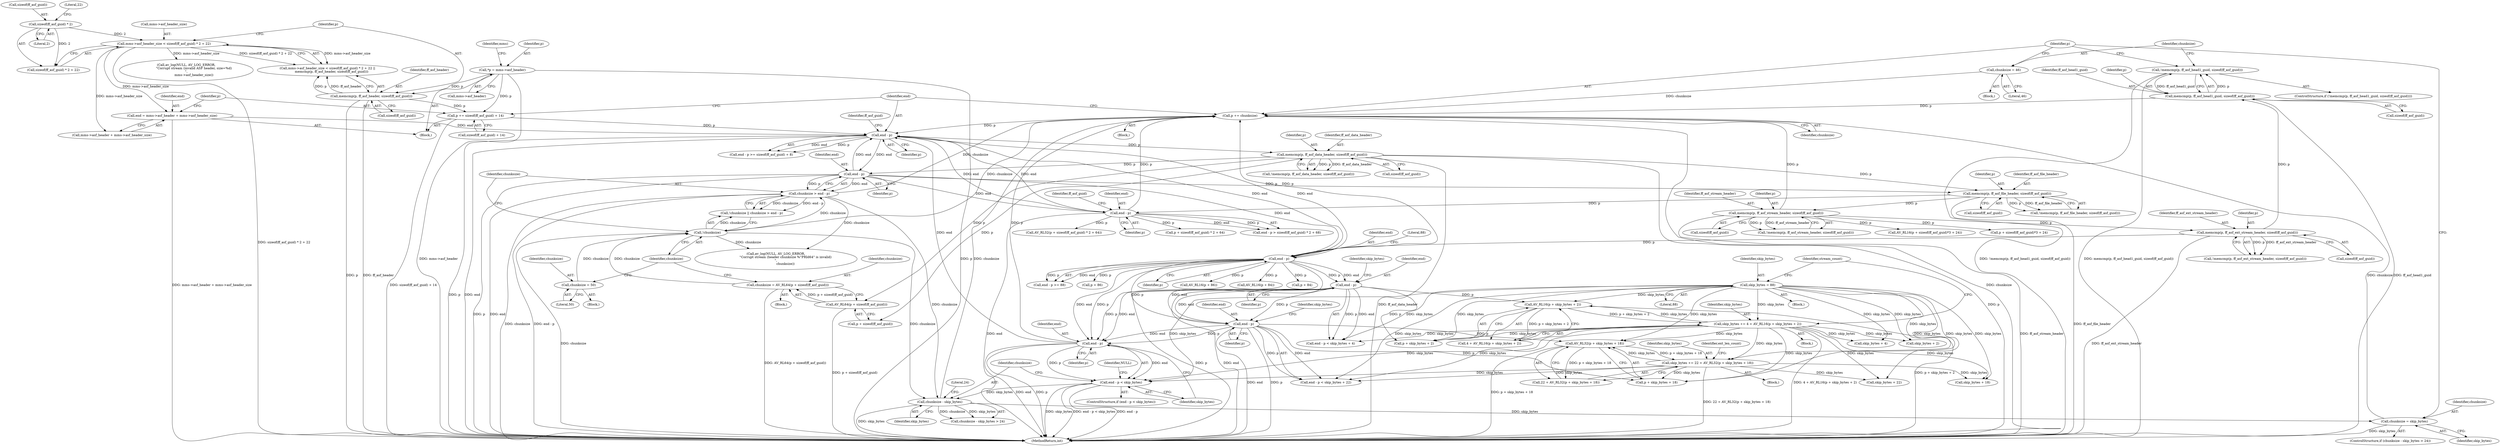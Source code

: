 digraph "0_FFmpeg_cced03dd667a5df6df8fd40d8de0bff477ee02e8@API" {
"1000480" [label="(Call,!memcmp(p, ff_asf_head1_guid, sizeof(ff_asf_guid)))"];
"1000481" [label="(Call,memcmp(p, ff_asf_head1_guid, sizeof(ff_asf_guid)))"];
"1000367" [label="(Call,memcmp(p, ff_asf_ext_stream_header, sizeof(ff_asf_guid)))"];
"1000271" [label="(Call,memcmp(p, ff_asf_stream_header, sizeof(ff_asf_guid)))"];
"1000212" [label="(Call,memcmp(p, ff_asf_file_header, sizeof(ff_asf_guid)))"];
"1000199" [label="(Call,end - p)"];
"1000164" [label="(Call,end - p)"];
"1000375" [label="(Call,end - p)"];
"1000220" [label="(Call,end - p)"];
"1000458" [label="(Call,end - p)"];
"1000404" [label="(Call,end - p)"];
"1000433" [label="(Call,end - p)"];
"1000147" [label="(Call,end = mms->asf_header + mms->asf_header_size)"];
"1000122" [label="(Call,mms->asf_header_size < sizeof(ff_asf_guid) * 2 + 22)"];
"1000127" [label="(Call,sizeof(ff_asf_guid) * 2)"];
"1000156" [label="(Call,p += sizeof(ff_asf_guid) + 14)"];
"1000107" [label="(Call,*p = mms->asf_header)"];
"1000132" [label="(Call,memcmp(p, ff_asf_header, sizeof(ff_asf_guid)))"];
"1000490" [label="(Call,p += chunksize)"];
"1000471" [label="(Call,chunksize - skip_bytes)"];
"1000195" [label="(Call,!chunksize)"];
"1000181" [label="(Call,chunksize = 50)"];
"1000186" [label="(Call,chunksize = AV_RL64(p + sizeof(ff_asf_guid)))"];
"1000188" [label="(Call,AV_RL64(p + sizeof(ff_asf_guid)))"];
"1000175" [label="(Call,memcmp(p, ff_asf_data_header, sizeof(ff_asf_guid)))"];
"1000197" [label="(Call,chunksize > end - p)"];
"1000457" [label="(Call,end - p < skip_bytes)"];
"1000395" [label="(Call,skip_bytes = 88)"];
"1000446" [label="(Call,skip_bytes += 22 + AV_RL32(p + skip_bytes + 18))"];
"1000450" [label="(Call,AV_RL32(p + skip_bytes + 18))"];
"1000417" [label="(Call,skip_bytes += 4 + AV_RL16(p + skip_bytes + 2))"];
"1000421" [label="(Call,AV_RL16(p + skip_bytes + 2))"];
"1000487" [label="(Call,chunksize = 46)"];
"1000475" [label="(Call,chunksize = skip_bytes)"];
"1000182" [label="(Identifier,chunksize)"];
"1000486" [label="(Block,)"];
"1000128" [label="(Call,sizeof(ff_asf_guid))"];
"1000220" [label="(Call,end - p)"];
"1000464" [label="(Identifier,NULL)"];
"1000186" [label="(Call,chunksize = AV_RL64(p + sizeof(ff_asf_guid)))"];
"1000273" [label="(Identifier,ff_asf_stream_header)"];
"1000422" [label="(Call,p + skip_bytes + 2)"];
"1000212" [label="(Call,memcmp(p, ff_asf_file_header, sizeof(ff_asf_guid)))"];
"1000270" [label="(Call,!memcmp(p, ff_asf_stream_header, sizeof(ff_asf_guid)))"];
"1000487" [label="(Call,chunksize = 46)"];
"1000117" [label="(Identifier,mms)"];
"1000213" [label="(Identifier,p)"];
"1000181" [label="(Call,chunksize = 50)"];
"1000219" [label="(Call,end - p > sizeof(ff_asf_guid) * 2 + 68)"];
"1000156" [label="(Call,p += sizeof(ff_asf_guid) + 14)"];
"1000271" [label="(Call,memcmp(p, ff_asf_stream_header, sizeof(ff_asf_guid)))"];
"1000479" [label="(ControlStructure,if (!memcmp(p, ff_asf_head1_guid, sizeof(ff_asf_guid))))"];
"1000390" [label="(Call,AV_RL16(p + 86))"];
"1000404" [label="(Call,end - p)"];
"1000211" [label="(Call,!memcmp(p, ff_asf_file_header, sizeof(ff_asf_guid)))"];
"1000460" [label="(Identifier,p)"];
"1000178" [label="(Call,sizeof(ff_asf_guid))"];
"1000461" [label="(Identifier,skip_bytes)"];
"1000470" [label="(Call,chunksize - skip_bytes > 24)"];
"1000195" [label="(Call,!chunksize)"];
"1000176" [label="(Identifier,p)"];
"1000132" [label="(Call,memcmp(p, ff_asf_header, sizeof(ff_asf_guid)))"];
"1000447" [label="(Identifier,skip_bytes)"];
"1000234" [label="(Call,AV_RL32(p + sizeof(ff_asf_guid) * 2 + 64))"];
"1000484" [label="(Call,sizeof(ff_asf_guid))"];
"1000395" [label="(Call,skip_bytes = 88)"];
"1000379" [label="(Block,)"];
"1000123" [label="(Call,mms->asf_header_size)"];
"1000456" [label="(ControlStructure,if (end - p < skip_bytes))"];
"1000126" [label="(Call,sizeof(ff_asf_guid) * 2 + 22)"];
"1000495" [label="(MethodReturn,int)"];
"1000401" [label="(Block,)"];
"1000473" [label="(Identifier,skip_bytes)"];
"1000177" [label="(Identifier,ff_asf_data_header)"];
"1000367" [label="(Call,memcmp(p, ff_asf_ext_stream_header, sizeof(ff_asf_guid)))"];
"1000446" [label="(Call,skip_bytes += 22 + AV_RL32(p + skip_bytes + 18))"];
"1000215" [label="(Call,sizeof(ff_asf_guid))"];
"1000483" [label="(Identifier,ff_asf_head1_guid)"];
"1000458" [label="(Call,end - p)"];
"1000109" [label="(Call,mms->asf_header)"];
"1000171" [label="(Block,)"];
"1000189" [label="(Call,p + sizeof(ff_asf_guid))"];
"1000453" [label="(Call,skip_bytes + 18)"];
"1000432" [label="(Call,end - p < skip_bytes + 22)"];
"1000406" [label="(Identifier,p)"];
"1000164" [label="(Call,end - p)"];
"1000457" [label="(Call,end - p < skip_bytes)"];
"1000169" [label="(Identifier,ff_asf_guid)"];
"1000492" [label="(Identifier,chunksize)"];
"1000200" [label="(Identifier,end)"];
"1000488" [label="(Identifier,chunksize)"];
"1000477" [label="(Identifier,skip_bytes)"];
"1000375" [label="(Call,end - p)"];
"1000489" [label="(Literal,46)"];
"1000433" [label="(Call,end - p)"];
"1000451" [label="(Call,p + skip_bytes + 18)"];
"1000407" [label="(Call,skip_bytes + 4)"];
"1000149" [label="(Call,mms->asf_header + mms->asf_header_size)"];
"1000400" [label="(Identifier,stream_count)"];
"1000272" [label="(Identifier,p)"];
"1000383" [label="(Call,AV_RL16(p + 84))"];
"1000226" [label="(Identifier,ff_asf_guid)"];
"1000405" [label="(Identifier,end)"];
"1000378" [label="(Literal,88)"];
"1000436" [label="(Call,skip_bytes + 22)"];
"1000279" [label="(Call,AV_RL16(p + sizeof(ff_asf_guid)*3 + 24))"];
"1000482" [label="(Identifier,p)"];
"1000175" [label="(Call,memcmp(p, ff_asf_data_header, sizeof(ff_asf_guid)))"];
"1000370" [label="(Call,sizeof(ff_asf_guid))"];
"1000437" [label="(Identifier,skip_bytes)"];
"1000490" [label="(Call,p += chunksize)"];
"1000491" [label="(Identifier,p)"];
"1000475" [label="(Call,chunksize = skip_bytes)"];
"1000122" [label="(Call,mms->asf_header_size < sizeof(ff_asf_guid) * 2 + 22)"];
"1000130" [label="(Literal,2)"];
"1000222" [label="(Identifier,p)"];
"1000448" [label="(Call,22 + AV_RL32(p + skip_bytes + 18))"];
"1000157" [label="(Identifier,p)"];
"1000480" [label="(Call,!memcmp(p, ff_asf_head1_guid, sizeof(ff_asf_guid)))"];
"1000474" [label="(Literal,24)"];
"1000148" [label="(Identifier,end)"];
"1000147" [label="(Call,end = mms->asf_header + mms->asf_header_size)"];
"1000108" [label="(Identifier,p)"];
"1000376" [label="(Identifier,end)"];
"1000183" [label="(Literal,50)"];
"1000133" [label="(Identifier,p)"];
"1000131" [label="(Literal,22)"];
"1000107" [label="(Call,*p = mms->asf_header)"];
"1000127" [label="(Call,sizeof(ff_asf_guid) * 2)"];
"1000421" [label="(Call,AV_RL16(p + skip_bytes + 2))"];
"1000476" [label="(Identifier,chunksize)"];
"1000368" [label="(Identifier,p)"];
"1000274" [label="(Call,sizeof(ff_asf_guid))"];
"1000280" [label="(Call,p + sizeof(ff_asf_guid)*3 + 24)"];
"1000408" [label="(Identifier,skip_bytes)"];
"1000134" [label="(Identifier,ff_asf_header)"];
"1000174" [label="(Call,!memcmp(p, ff_asf_data_header, sizeof(ff_asf_guid)))"];
"1000417" [label="(Call,skip_bytes += 4 + AV_RL16(p + skip_bytes + 2))"];
"1000105" [label="(Block,)"];
"1000158" [label="(Call,sizeof(ff_asf_guid) + 14)"];
"1000403" [label="(Call,end - p < skip_bytes + 4)"];
"1000121" [label="(Call,mms->asf_header_size < sizeof(ff_asf_guid) * 2 + 22 ||\n        memcmp(p, ff_asf_header, sizeof(ff_asf_guid)))"];
"1000384" [label="(Call,p + 84)"];
"1000369" [label="(Identifier,ff_asf_ext_stream_header)"];
"1000481" [label="(Call,memcmp(p, ff_asf_head1_guid, sizeof(ff_asf_guid)))"];
"1000197" [label="(Call,chunksize > end - p)"];
"1000166" [label="(Identifier,p)"];
"1000188" [label="(Call,AV_RL64(p + sizeof(ff_asf_guid)))"];
"1000198" [label="(Identifier,chunksize)"];
"1000196" [label="(Identifier,chunksize)"];
"1000374" [label="(Call,end - p >= 88)"];
"1000221" [label="(Identifier,end)"];
"1000424" [label="(Call,skip_bytes + 2)"];
"1000194" [label="(Call,!chunksize || chunksize > end - p)"];
"1000180" [label="(Block,)"];
"1000165" [label="(Identifier,end)"];
"1000471" [label="(Call,chunksize - skip_bytes)"];
"1000418" [label="(Identifier,skip_bytes)"];
"1000138" [label="(Call,av_log(NULL, AV_LOG_ERROR,\n               \"Corrupt stream (invalid ASF header, size=%d)\n\",\n               mms->asf_header_size))"];
"1000214" [label="(Identifier,ff_asf_file_header)"];
"1000135" [label="(Call,sizeof(ff_asf_guid))"];
"1000203" [label="(Call,av_log(NULL, AV_LOG_ERROR,\n                   \"Corrupt stream (header chunksize %\"PRId64\" is invalid)\n\",\n                   chunksize))"];
"1000391" [label="(Call,p + 86)"];
"1000419" [label="(Call,4 + AV_RL16(p + skip_bytes + 2))"];
"1000396" [label="(Identifier,skip_bytes)"];
"1000472" [label="(Identifier,chunksize)"];
"1000187" [label="(Identifier,chunksize)"];
"1000377" [label="(Identifier,p)"];
"1000429" [label="(Identifier,ext_len_count)"];
"1000163" [label="(Call,end - p >= sizeof(ff_asf_guid) + 8)"];
"1000235" [label="(Call,p + sizeof(ff_asf_guid) * 2 + 64)"];
"1000397" [label="(Literal,88)"];
"1000201" [label="(Identifier,p)"];
"1000434" [label="(Identifier,end)"];
"1000450" [label="(Call,AV_RL32(p + skip_bytes + 18))"];
"1000430" [label="(Block,)"];
"1000469" [label="(ControlStructure,if (chunksize - skip_bytes > 24))"];
"1000459" [label="(Identifier,end)"];
"1000185" [label="(Block,)"];
"1000199" [label="(Call,end - p)"];
"1000435" [label="(Identifier,p)"];
"1000366" [label="(Call,!memcmp(p, ff_asf_ext_stream_header, sizeof(ff_asf_guid)))"];
"1000480" -> "1000479"  [label="AST: "];
"1000480" -> "1000481"  [label="CFG: "];
"1000481" -> "1000480"  [label="AST: "];
"1000488" -> "1000480"  [label="CFG: "];
"1000491" -> "1000480"  [label="CFG: "];
"1000480" -> "1000495"  [label="DDG: !memcmp(p, ff_asf_head1_guid, sizeof(ff_asf_guid))"];
"1000480" -> "1000495"  [label="DDG: memcmp(p, ff_asf_head1_guid, sizeof(ff_asf_guid))"];
"1000481" -> "1000480"  [label="DDG: p"];
"1000481" -> "1000480"  [label="DDG: ff_asf_head1_guid"];
"1000481" -> "1000484"  [label="CFG: "];
"1000482" -> "1000481"  [label="AST: "];
"1000483" -> "1000481"  [label="AST: "];
"1000484" -> "1000481"  [label="AST: "];
"1000481" -> "1000495"  [label="DDG: ff_asf_head1_guid"];
"1000367" -> "1000481"  [label="DDG: p"];
"1000481" -> "1000490"  [label="DDG: p"];
"1000367" -> "1000366"  [label="AST: "];
"1000367" -> "1000370"  [label="CFG: "];
"1000368" -> "1000367"  [label="AST: "];
"1000369" -> "1000367"  [label="AST: "];
"1000370" -> "1000367"  [label="AST: "];
"1000366" -> "1000367"  [label="CFG: "];
"1000367" -> "1000495"  [label="DDG: ff_asf_ext_stream_header"];
"1000367" -> "1000366"  [label="DDG: p"];
"1000367" -> "1000366"  [label="DDG: ff_asf_ext_stream_header"];
"1000271" -> "1000367"  [label="DDG: p"];
"1000367" -> "1000375"  [label="DDG: p"];
"1000271" -> "1000270"  [label="AST: "];
"1000271" -> "1000274"  [label="CFG: "];
"1000272" -> "1000271"  [label="AST: "];
"1000273" -> "1000271"  [label="AST: "];
"1000274" -> "1000271"  [label="AST: "];
"1000270" -> "1000271"  [label="CFG: "];
"1000271" -> "1000495"  [label="DDG: ff_asf_stream_header"];
"1000271" -> "1000270"  [label="DDG: p"];
"1000271" -> "1000270"  [label="DDG: ff_asf_stream_header"];
"1000212" -> "1000271"  [label="DDG: p"];
"1000271" -> "1000279"  [label="DDG: p"];
"1000271" -> "1000280"  [label="DDG: p"];
"1000271" -> "1000490"  [label="DDG: p"];
"1000212" -> "1000211"  [label="AST: "];
"1000212" -> "1000215"  [label="CFG: "];
"1000213" -> "1000212"  [label="AST: "];
"1000214" -> "1000212"  [label="AST: "];
"1000215" -> "1000212"  [label="AST: "];
"1000211" -> "1000212"  [label="CFG: "];
"1000212" -> "1000495"  [label="DDG: ff_asf_file_header"];
"1000212" -> "1000211"  [label="DDG: p"];
"1000212" -> "1000211"  [label="DDG: ff_asf_file_header"];
"1000199" -> "1000212"  [label="DDG: p"];
"1000175" -> "1000212"  [label="DDG: p"];
"1000212" -> "1000220"  [label="DDG: p"];
"1000199" -> "1000197"  [label="AST: "];
"1000199" -> "1000201"  [label="CFG: "];
"1000200" -> "1000199"  [label="AST: "];
"1000201" -> "1000199"  [label="AST: "];
"1000197" -> "1000199"  [label="CFG: "];
"1000199" -> "1000495"  [label="DDG: p"];
"1000199" -> "1000495"  [label="DDG: end"];
"1000199" -> "1000164"  [label="DDG: end"];
"1000199" -> "1000197"  [label="DDG: end"];
"1000199" -> "1000197"  [label="DDG: p"];
"1000164" -> "1000199"  [label="DDG: end"];
"1000175" -> "1000199"  [label="DDG: p"];
"1000199" -> "1000220"  [label="DDG: end"];
"1000199" -> "1000375"  [label="DDG: end"];
"1000164" -> "1000163"  [label="AST: "];
"1000164" -> "1000166"  [label="CFG: "];
"1000165" -> "1000164"  [label="AST: "];
"1000166" -> "1000164"  [label="AST: "];
"1000169" -> "1000164"  [label="CFG: "];
"1000164" -> "1000495"  [label="DDG: p"];
"1000164" -> "1000495"  [label="DDG: end"];
"1000164" -> "1000163"  [label="DDG: end"];
"1000164" -> "1000163"  [label="DDG: p"];
"1000375" -> "1000164"  [label="DDG: end"];
"1000220" -> "1000164"  [label="DDG: end"];
"1000458" -> "1000164"  [label="DDG: end"];
"1000147" -> "1000164"  [label="DDG: end"];
"1000156" -> "1000164"  [label="DDG: p"];
"1000490" -> "1000164"  [label="DDG: p"];
"1000164" -> "1000175"  [label="DDG: p"];
"1000164" -> "1000220"  [label="DDG: end"];
"1000164" -> "1000375"  [label="DDG: end"];
"1000375" -> "1000374"  [label="AST: "];
"1000375" -> "1000377"  [label="CFG: "];
"1000376" -> "1000375"  [label="AST: "];
"1000377" -> "1000375"  [label="AST: "];
"1000378" -> "1000375"  [label="CFG: "];
"1000375" -> "1000374"  [label="DDG: end"];
"1000375" -> "1000374"  [label="DDG: p"];
"1000375" -> "1000383"  [label="DDG: p"];
"1000375" -> "1000384"  [label="DDG: p"];
"1000375" -> "1000390"  [label="DDG: p"];
"1000375" -> "1000391"  [label="DDG: p"];
"1000375" -> "1000404"  [label="DDG: end"];
"1000375" -> "1000404"  [label="DDG: p"];
"1000375" -> "1000433"  [label="DDG: end"];
"1000375" -> "1000433"  [label="DDG: p"];
"1000375" -> "1000458"  [label="DDG: end"];
"1000375" -> "1000458"  [label="DDG: p"];
"1000375" -> "1000490"  [label="DDG: p"];
"1000220" -> "1000219"  [label="AST: "];
"1000220" -> "1000222"  [label="CFG: "];
"1000221" -> "1000220"  [label="AST: "];
"1000222" -> "1000220"  [label="AST: "];
"1000226" -> "1000220"  [label="CFG: "];
"1000220" -> "1000495"  [label="DDG: end"];
"1000220" -> "1000219"  [label="DDG: end"];
"1000220" -> "1000219"  [label="DDG: p"];
"1000220" -> "1000234"  [label="DDG: p"];
"1000220" -> "1000235"  [label="DDG: p"];
"1000220" -> "1000490"  [label="DDG: p"];
"1000458" -> "1000457"  [label="AST: "];
"1000458" -> "1000460"  [label="CFG: "];
"1000459" -> "1000458"  [label="AST: "];
"1000460" -> "1000458"  [label="AST: "];
"1000461" -> "1000458"  [label="CFG: "];
"1000458" -> "1000495"  [label="DDG: p"];
"1000458" -> "1000495"  [label="DDG: end"];
"1000458" -> "1000457"  [label="DDG: end"];
"1000458" -> "1000457"  [label="DDG: p"];
"1000404" -> "1000458"  [label="DDG: end"];
"1000404" -> "1000458"  [label="DDG: p"];
"1000433" -> "1000458"  [label="DDG: end"];
"1000433" -> "1000458"  [label="DDG: p"];
"1000458" -> "1000490"  [label="DDG: p"];
"1000404" -> "1000403"  [label="AST: "];
"1000404" -> "1000406"  [label="CFG: "];
"1000405" -> "1000404"  [label="AST: "];
"1000406" -> "1000404"  [label="AST: "];
"1000408" -> "1000404"  [label="CFG: "];
"1000404" -> "1000495"  [label="DDG: end"];
"1000404" -> "1000495"  [label="DDG: p"];
"1000404" -> "1000403"  [label="DDG: end"];
"1000404" -> "1000403"  [label="DDG: p"];
"1000404" -> "1000421"  [label="DDG: p"];
"1000404" -> "1000422"  [label="DDG: p"];
"1000404" -> "1000433"  [label="DDG: end"];
"1000404" -> "1000433"  [label="DDG: p"];
"1000433" -> "1000432"  [label="AST: "];
"1000433" -> "1000435"  [label="CFG: "];
"1000434" -> "1000433"  [label="AST: "];
"1000435" -> "1000433"  [label="AST: "];
"1000437" -> "1000433"  [label="CFG: "];
"1000433" -> "1000495"  [label="DDG: end"];
"1000433" -> "1000495"  [label="DDG: p"];
"1000433" -> "1000432"  [label="DDG: end"];
"1000433" -> "1000432"  [label="DDG: p"];
"1000433" -> "1000450"  [label="DDG: p"];
"1000433" -> "1000451"  [label="DDG: p"];
"1000147" -> "1000105"  [label="AST: "];
"1000147" -> "1000149"  [label="CFG: "];
"1000148" -> "1000147"  [label="AST: "];
"1000149" -> "1000147"  [label="AST: "];
"1000157" -> "1000147"  [label="CFG: "];
"1000147" -> "1000495"  [label="DDG: mms->asf_header + mms->asf_header_size"];
"1000122" -> "1000147"  [label="DDG: mms->asf_header_size"];
"1000122" -> "1000121"  [label="AST: "];
"1000122" -> "1000126"  [label="CFG: "];
"1000123" -> "1000122"  [label="AST: "];
"1000126" -> "1000122"  [label="AST: "];
"1000133" -> "1000122"  [label="CFG: "];
"1000121" -> "1000122"  [label="CFG: "];
"1000122" -> "1000495"  [label="DDG: sizeof(ff_asf_guid) * 2 + 22"];
"1000122" -> "1000121"  [label="DDG: mms->asf_header_size"];
"1000122" -> "1000121"  [label="DDG: sizeof(ff_asf_guid) * 2 + 22"];
"1000127" -> "1000122"  [label="DDG: 2"];
"1000122" -> "1000138"  [label="DDG: mms->asf_header_size"];
"1000122" -> "1000149"  [label="DDG: mms->asf_header_size"];
"1000127" -> "1000126"  [label="AST: "];
"1000127" -> "1000130"  [label="CFG: "];
"1000128" -> "1000127"  [label="AST: "];
"1000130" -> "1000127"  [label="AST: "];
"1000131" -> "1000127"  [label="CFG: "];
"1000127" -> "1000126"  [label="DDG: 2"];
"1000156" -> "1000105"  [label="AST: "];
"1000156" -> "1000158"  [label="CFG: "];
"1000157" -> "1000156"  [label="AST: "];
"1000158" -> "1000156"  [label="AST: "];
"1000165" -> "1000156"  [label="CFG: "];
"1000156" -> "1000495"  [label="DDG: sizeof(ff_asf_guid) + 14"];
"1000107" -> "1000156"  [label="DDG: p"];
"1000132" -> "1000156"  [label="DDG: p"];
"1000107" -> "1000105"  [label="AST: "];
"1000107" -> "1000109"  [label="CFG: "];
"1000108" -> "1000107"  [label="AST: "];
"1000109" -> "1000107"  [label="AST: "];
"1000117" -> "1000107"  [label="CFG: "];
"1000107" -> "1000495"  [label="DDG: p"];
"1000107" -> "1000495"  [label="DDG: mms->asf_header"];
"1000107" -> "1000132"  [label="DDG: p"];
"1000132" -> "1000121"  [label="AST: "];
"1000132" -> "1000135"  [label="CFG: "];
"1000133" -> "1000132"  [label="AST: "];
"1000134" -> "1000132"  [label="AST: "];
"1000135" -> "1000132"  [label="AST: "];
"1000121" -> "1000132"  [label="CFG: "];
"1000132" -> "1000495"  [label="DDG: ff_asf_header"];
"1000132" -> "1000495"  [label="DDG: p"];
"1000132" -> "1000121"  [label="DDG: p"];
"1000132" -> "1000121"  [label="DDG: ff_asf_header"];
"1000490" -> "1000171"  [label="AST: "];
"1000490" -> "1000492"  [label="CFG: "];
"1000491" -> "1000490"  [label="AST: "];
"1000492" -> "1000490"  [label="AST: "];
"1000165" -> "1000490"  [label="CFG: "];
"1000490" -> "1000495"  [label="DDG: chunksize"];
"1000471" -> "1000490"  [label="DDG: chunksize"];
"1000487" -> "1000490"  [label="DDG: chunksize"];
"1000475" -> "1000490"  [label="DDG: chunksize"];
"1000195" -> "1000490"  [label="DDG: chunksize"];
"1000197" -> "1000490"  [label="DDG: chunksize"];
"1000471" -> "1000470"  [label="AST: "];
"1000471" -> "1000473"  [label="CFG: "];
"1000472" -> "1000471"  [label="AST: "];
"1000473" -> "1000471"  [label="AST: "];
"1000474" -> "1000471"  [label="CFG: "];
"1000471" -> "1000495"  [label="DDG: skip_bytes"];
"1000471" -> "1000470"  [label="DDG: chunksize"];
"1000471" -> "1000470"  [label="DDG: skip_bytes"];
"1000195" -> "1000471"  [label="DDG: chunksize"];
"1000197" -> "1000471"  [label="DDG: chunksize"];
"1000457" -> "1000471"  [label="DDG: skip_bytes"];
"1000471" -> "1000475"  [label="DDG: skip_bytes"];
"1000195" -> "1000194"  [label="AST: "];
"1000195" -> "1000196"  [label="CFG: "];
"1000196" -> "1000195"  [label="AST: "];
"1000198" -> "1000195"  [label="CFG: "];
"1000194" -> "1000195"  [label="CFG: "];
"1000195" -> "1000495"  [label="DDG: chunksize"];
"1000195" -> "1000194"  [label="DDG: chunksize"];
"1000181" -> "1000195"  [label="DDG: chunksize"];
"1000186" -> "1000195"  [label="DDG: chunksize"];
"1000195" -> "1000197"  [label="DDG: chunksize"];
"1000195" -> "1000203"  [label="DDG: chunksize"];
"1000181" -> "1000180"  [label="AST: "];
"1000181" -> "1000183"  [label="CFG: "];
"1000182" -> "1000181"  [label="AST: "];
"1000183" -> "1000181"  [label="AST: "];
"1000196" -> "1000181"  [label="CFG: "];
"1000186" -> "1000185"  [label="AST: "];
"1000186" -> "1000188"  [label="CFG: "];
"1000187" -> "1000186"  [label="AST: "];
"1000188" -> "1000186"  [label="AST: "];
"1000196" -> "1000186"  [label="CFG: "];
"1000186" -> "1000495"  [label="DDG: AV_RL64(p + sizeof(ff_asf_guid))"];
"1000188" -> "1000186"  [label="DDG: p + sizeof(ff_asf_guid)"];
"1000188" -> "1000189"  [label="CFG: "];
"1000189" -> "1000188"  [label="AST: "];
"1000188" -> "1000495"  [label="DDG: p + sizeof(ff_asf_guid)"];
"1000175" -> "1000188"  [label="DDG: p"];
"1000175" -> "1000174"  [label="AST: "];
"1000175" -> "1000178"  [label="CFG: "];
"1000176" -> "1000175"  [label="AST: "];
"1000177" -> "1000175"  [label="AST: "];
"1000178" -> "1000175"  [label="AST: "];
"1000174" -> "1000175"  [label="CFG: "];
"1000175" -> "1000495"  [label="DDG: p"];
"1000175" -> "1000495"  [label="DDG: ff_asf_data_header"];
"1000175" -> "1000174"  [label="DDG: p"];
"1000175" -> "1000174"  [label="DDG: ff_asf_data_header"];
"1000175" -> "1000189"  [label="DDG: p"];
"1000197" -> "1000194"  [label="AST: "];
"1000198" -> "1000197"  [label="AST: "];
"1000194" -> "1000197"  [label="CFG: "];
"1000197" -> "1000495"  [label="DDG: end - p"];
"1000197" -> "1000495"  [label="DDG: chunksize"];
"1000197" -> "1000194"  [label="DDG: chunksize"];
"1000197" -> "1000194"  [label="DDG: end - p"];
"1000197" -> "1000203"  [label="DDG: chunksize"];
"1000457" -> "1000456"  [label="AST: "];
"1000457" -> "1000461"  [label="CFG: "];
"1000461" -> "1000457"  [label="AST: "];
"1000464" -> "1000457"  [label="CFG: "];
"1000472" -> "1000457"  [label="CFG: "];
"1000457" -> "1000495"  [label="DDG: skip_bytes"];
"1000457" -> "1000495"  [label="DDG: end - p < skip_bytes"];
"1000457" -> "1000495"  [label="DDG: end - p"];
"1000395" -> "1000457"  [label="DDG: skip_bytes"];
"1000446" -> "1000457"  [label="DDG: skip_bytes"];
"1000417" -> "1000457"  [label="DDG: skip_bytes"];
"1000395" -> "1000379"  [label="AST: "];
"1000395" -> "1000397"  [label="CFG: "];
"1000396" -> "1000395"  [label="AST: "];
"1000397" -> "1000395"  [label="AST: "];
"1000400" -> "1000395"  [label="CFG: "];
"1000395" -> "1000403"  [label="DDG: skip_bytes"];
"1000395" -> "1000407"  [label="DDG: skip_bytes"];
"1000395" -> "1000417"  [label="DDG: skip_bytes"];
"1000395" -> "1000421"  [label="DDG: skip_bytes"];
"1000395" -> "1000422"  [label="DDG: skip_bytes"];
"1000395" -> "1000424"  [label="DDG: skip_bytes"];
"1000395" -> "1000432"  [label="DDG: skip_bytes"];
"1000395" -> "1000436"  [label="DDG: skip_bytes"];
"1000395" -> "1000446"  [label="DDG: skip_bytes"];
"1000395" -> "1000450"  [label="DDG: skip_bytes"];
"1000395" -> "1000451"  [label="DDG: skip_bytes"];
"1000395" -> "1000453"  [label="DDG: skip_bytes"];
"1000446" -> "1000430"  [label="AST: "];
"1000446" -> "1000448"  [label="CFG: "];
"1000447" -> "1000446"  [label="AST: "];
"1000448" -> "1000446"  [label="AST: "];
"1000429" -> "1000446"  [label="CFG: "];
"1000446" -> "1000495"  [label="DDG: 22 + AV_RL32(p + skip_bytes + 18)"];
"1000446" -> "1000432"  [label="DDG: skip_bytes"];
"1000446" -> "1000436"  [label="DDG: skip_bytes"];
"1000450" -> "1000446"  [label="DDG: p + skip_bytes + 18"];
"1000417" -> "1000446"  [label="DDG: skip_bytes"];
"1000446" -> "1000450"  [label="DDG: skip_bytes"];
"1000446" -> "1000451"  [label="DDG: skip_bytes"];
"1000446" -> "1000453"  [label="DDG: skip_bytes"];
"1000450" -> "1000448"  [label="AST: "];
"1000450" -> "1000451"  [label="CFG: "];
"1000451" -> "1000450"  [label="AST: "];
"1000448" -> "1000450"  [label="CFG: "];
"1000450" -> "1000495"  [label="DDG: p + skip_bytes + 18"];
"1000450" -> "1000448"  [label="DDG: p + skip_bytes + 18"];
"1000417" -> "1000450"  [label="DDG: skip_bytes"];
"1000417" -> "1000401"  [label="AST: "];
"1000417" -> "1000419"  [label="CFG: "];
"1000418" -> "1000417"  [label="AST: "];
"1000419" -> "1000417"  [label="AST: "];
"1000400" -> "1000417"  [label="CFG: "];
"1000417" -> "1000495"  [label="DDG: 4 + AV_RL16(p + skip_bytes + 2)"];
"1000417" -> "1000403"  [label="DDG: skip_bytes"];
"1000417" -> "1000407"  [label="DDG: skip_bytes"];
"1000421" -> "1000417"  [label="DDG: p + skip_bytes + 2"];
"1000417" -> "1000421"  [label="DDG: skip_bytes"];
"1000417" -> "1000422"  [label="DDG: skip_bytes"];
"1000417" -> "1000424"  [label="DDG: skip_bytes"];
"1000417" -> "1000432"  [label="DDG: skip_bytes"];
"1000417" -> "1000436"  [label="DDG: skip_bytes"];
"1000417" -> "1000451"  [label="DDG: skip_bytes"];
"1000417" -> "1000453"  [label="DDG: skip_bytes"];
"1000421" -> "1000419"  [label="AST: "];
"1000421" -> "1000422"  [label="CFG: "];
"1000422" -> "1000421"  [label="AST: "];
"1000419" -> "1000421"  [label="CFG: "];
"1000421" -> "1000495"  [label="DDG: p + skip_bytes + 2"];
"1000421" -> "1000419"  [label="DDG: p + skip_bytes + 2"];
"1000487" -> "1000486"  [label="AST: "];
"1000487" -> "1000489"  [label="CFG: "];
"1000488" -> "1000487"  [label="AST: "];
"1000489" -> "1000487"  [label="AST: "];
"1000491" -> "1000487"  [label="CFG: "];
"1000475" -> "1000469"  [label="AST: "];
"1000475" -> "1000477"  [label="CFG: "];
"1000476" -> "1000475"  [label="AST: "];
"1000477" -> "1000475"  [label="AST: "];
"1000491" -> "1000475"  [label="CFG: "];
"1000475" -> "1000495"  [label="DDG: skip_bytes"];
}
